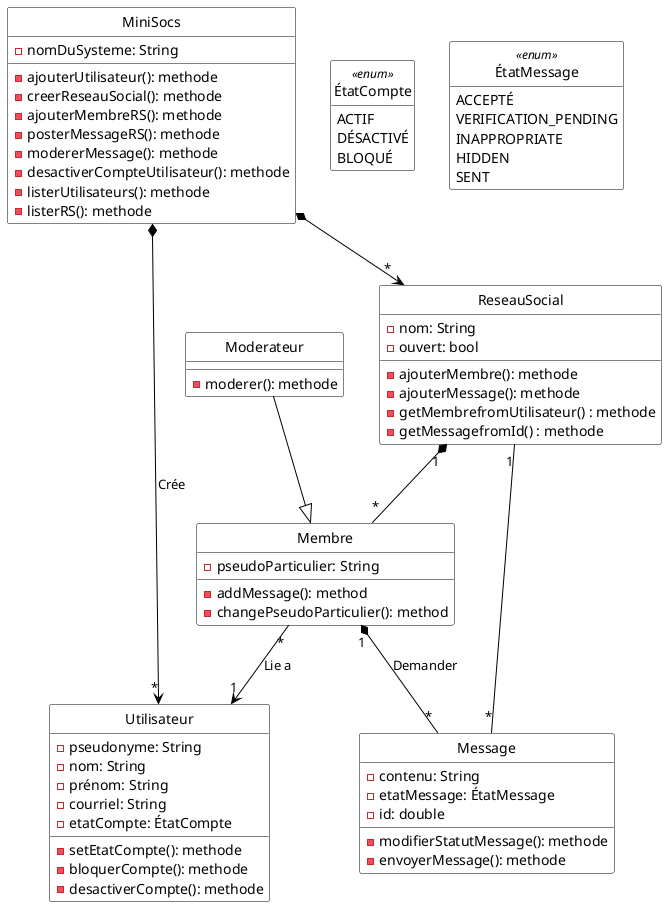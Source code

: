	@startuml

	'Diagramme de classes (PlantUML)'

	'Configuration charte graphique'
	hide empty methods
	hide circle
	skinparam class {
	  BackgroundColor White
	  ArrowColor Black
	  BorderColor Black
	}

	'Classes, énumérations, etc.'
	class MiniSocs {
	  - nomDuSysteme: String
	  - ajouterUtilisateur(): methode
	  - creerReseauSocial(): methode
	  - ajouterMembreRS(): methode
	  - posterMessageRS(): methode
	  - modererMessage(): methode
	  - desactiverCompteUtilisateur(): methode
	  - listerUtilisateurs(): methode
	  - listerRS(): methode
	}

	class Utilisateur {
	  - pseudonyme: String
	  - nom: String
	  - prénom: String
	  - courriel: String
	  - etatCompte: ÉtatCompte
	  - setEtatCompte(): methode
	  - bloquerCompte(): methode
	  - desactiverCompte(): methode
	}

	enum ÉtatCompte <<enum>> {
	  ACTIF
	  DÉSACTIVÉ
	  BLOQUÉ
	}

	enum ÉtatMessage <<enum>> {
	  ACCEPTÉ
	  VERIFICATION_PENDING
	  INAPPROPRIATE
	  HIDDEN
	  SENT
	}

	class Membre {
	  - pseudoParticulier: String
	  - addMessage(): method
	  - changePseudoParticulier(): method
	}

	class Moderateur {
	  - moderer(): methode
	}

	class ReseauSocial {
	  - nom: String
	  - ouvert: bool
	  - ajouterMembre(): methode
	  - ajouterMessage(): methode
	  - getMembrefromUtilisateur() : methode
	  - getMessagefromId() : methode
	}

	class Message {
	  - contenu: String
	  - etatMessage: ÉtatMessage
	  - id: double
	  - modifierStatutMessage(): methode
	  - envoyerMessage(): methode
	}

	'Associations, etc.'
	MiniSocs *--> "*" Utilisateur: Crée
	Membre "*" --> "1" Utilisateur: Lie a

	Membre "1" *-- "*" Message: Demander
        
	MiniSocs *--> "*" ReseauSocial
        ReseauSocial "1"-- "*" Message
        
	ReseauSocial "1" *-- "*" Membre

	Moderateur --|> Membre
	
	'Au besoin, aides pour le positionnement'

	@enduml
